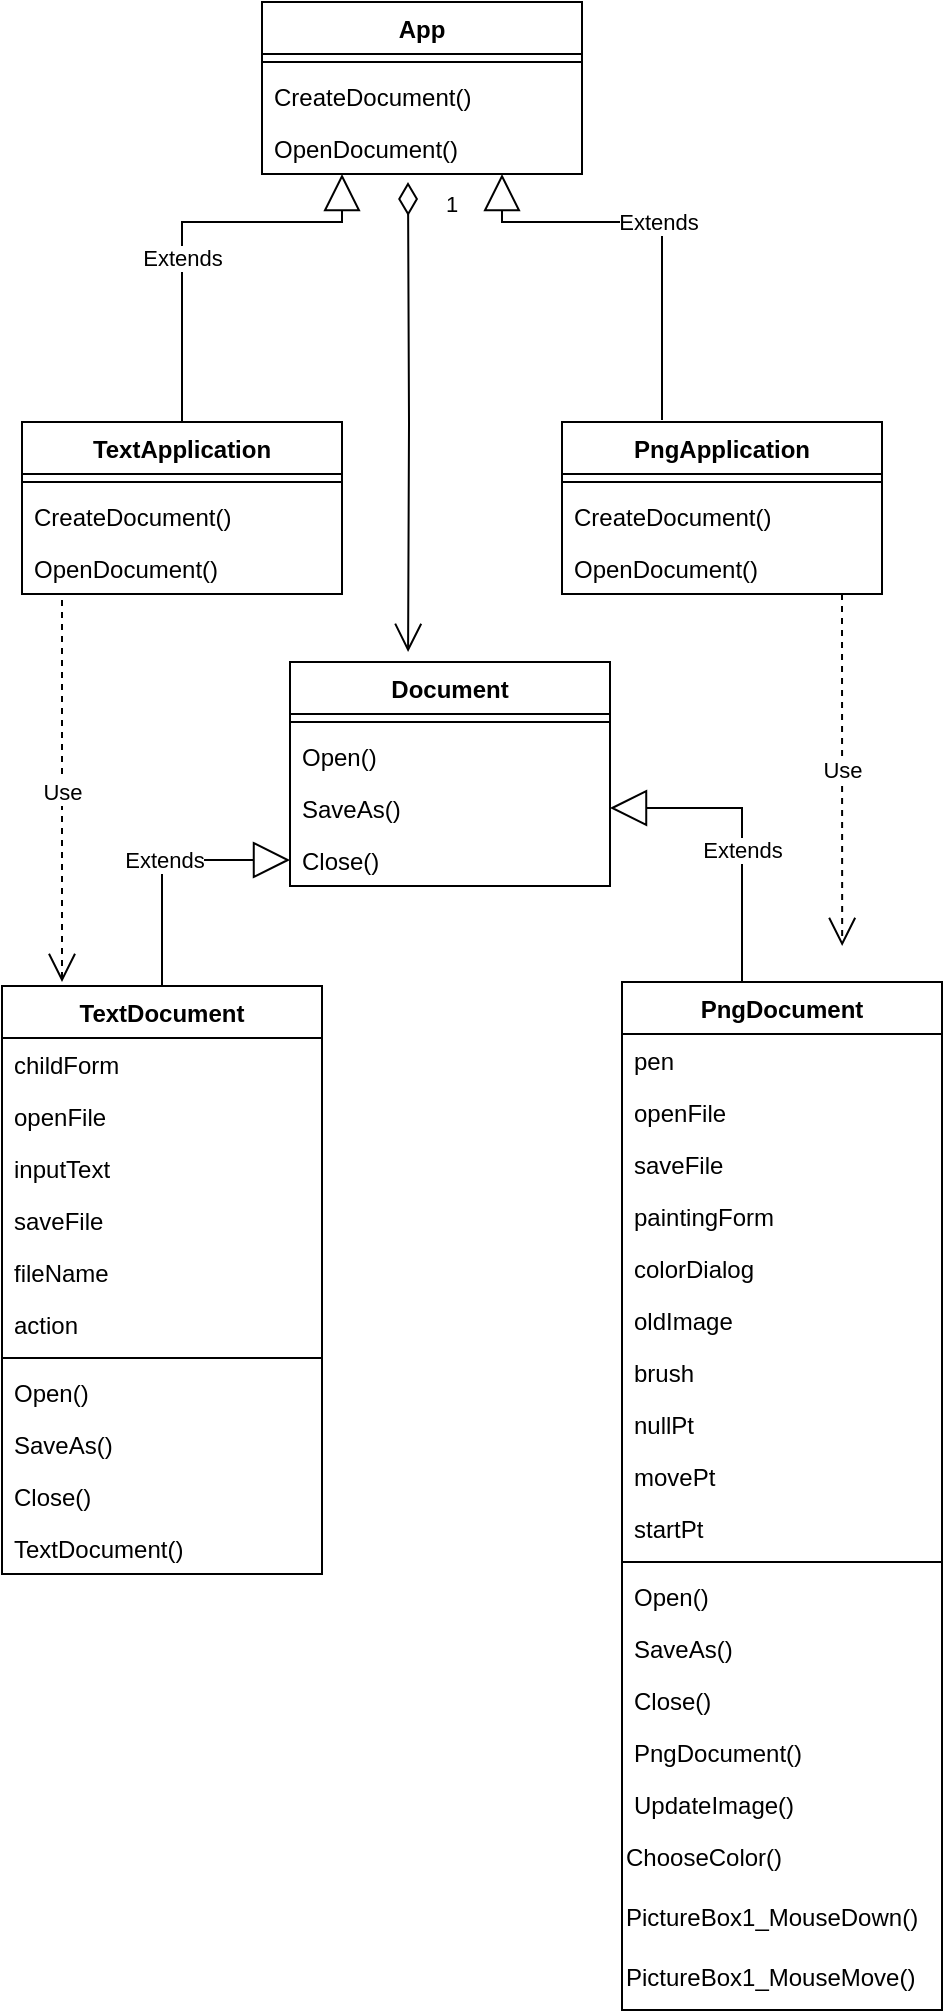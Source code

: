 <mxfile version="15.4.3" type="device"><diagram id="NninsT98ZpOSuyRYnqGf" name="Page-1"><mxGraphModel dx="1439" dy="1093" grid="1" gridSize="10" guides="1" tooltips="1" connect="1" arrows="1" fold="1" page="1" pageScale="1" pageWidth="827" pageHeight="1169" math="0" shadow="0"><root><mxCell id="0"/><mxCell id="1" parent="0"/><mxCell id="c3dA8HyQm_fqvdsoJMy3-1" value="TextApplication" style="swimlane;fontStyle=1;align=center;verticalAlign=top;childLayout=stackLayout;horizontal=1;startSize=26;horizontalStack=0;resizeParent=1;resizeParentMax=0;resizeLast=0;collapsible=1;marginBottom=0;" vertex="1" parent="1"><mxGeometry x="150" y="300" width="160" height="86" as="geometry"/></mxCell><mxCell id="c3dA8HyQm_fqvdsoJMy3-3" value="" style="line;strokeWidth=1;fillColor=none;align=left;verticalAlign=middle;spacingTop=-1;spacingLeft=3;spacingRight=3;rotatable=0;labelPosition=right;points=[];portConstraint=eastwest;" vertex="1" parent="c3dA8HyQm_fqvdsoJMy3-1"><mxGeometry y="26" width="160" height="8" as="geometry"/></mxCell><mxCell id="c3dA8HyQm_fqvdsoJMy3-4" value="CreateDocument()&#10;" style="text;strokeColor=none;fillColor=none;align=left;verticalAlign=top;spacingLeft=4;spacingRight=4;overflow=hidden;rotatable=0;points=[[0,0.5],[1,0.5]];portConstraint=eastwest;" vertex="1" parent="c3dA8HyQm_fqvdsoJMy3-1"><mxGeometry y="34" width="160" height="26" as="geometry"/></mxCell><mxCell id="c3dA8HyQm_fqvdsoJMy3-5" value="OpenDocument()" style="text;strokeColor=none;fillColor=none;align=left;verticalAlign=top;spacingLeft=4;spacingRight=4;overflow=hidden;rotatable=0;points=[[0,0.5],[1,0.5]];portConstraint=eastwest;" vertex="1" parent="c3dA8HyQm_fqvdsoJMy3-1"><mxGeometry y="60" width="160" height="26" as="geometry"/></mxCell><mxCell id="c3dA8HyQm_fqvdsoJMy3-6" value="PngApplication" style="swimlane;fontStyle=1;align=center;verticalAlign=top;childLayout=stackLayout;horizontal=1;startSize=26;horizontalStack=0;resizeParent=1;resizeParentMax=0;resizeLast=0;collapsible=1;marginBottom=0;" vertex="1" parent="1"><mxGeometry x="420" y="300" width="160" height="86" as="geometry"/></mxCell><mxCell id="c3dA8HyQm_fqvdsoJMy3-7" value="" style="line;strokeWidth=1;fillColor=none;align=left;verticalAlign=middle;spacingTop=-1;spacingLeft=3;spacingRight=3;rotatable=0;labelPosition=right;points=[];portConstraint=eastwest;" vertex="1" parent="c3dA8HyQm_fqvdsoJMy3-6"><mxGeometry y="26" width="160" height="8" as="geometry"/></mxCell><mxCell id="c3dA8HyQm_fqvdsoJMy3-8" value="CreateDocument()&#10;" style="text;strokeColor=none;fillColor=none;align=left;verticalAlign=top;spacingLeft=4;spacingRight=4;overflow=hidden;rotatable=0;points=[[0,0.5],[1,0.5]];portConstraint=eastwest;" vertex="1" parent="c3dA8HyQm_fqvdsoJMy3-6"><mxGeometry y="34" width="160" height="26" as="geometry"/></mxCell><mxCell id="c3dA8HyQm_fqvdsoJMy3-9" value="OpenDocument()" style="text;strokeColor=none;fillColor=none;align=left;verticalAlign=top;spacingLeft=4;spacingRight=4;overflow=hidden;rotatable=0;points=[[0,0.5],[1,0.5]];portConstraint=eastwest;" vertex="1" parent="c3dA8HyQm_fqvdsoJMy3-6"><mxGeometry y="60" width="160" height="26" as="geometry"/></mxCell><mxCell id="c3dA8HyQm_fqvdsoJMy3-10" value="App" style="swimlane;fontStyle=1;align=center;verticalAlign=top;childLayout=stackLayout;horizontal=1;startSize=26;horizontalStack=0;resizeParent=1;resizeParentMax=0;resizeLast=0;collapsible=1;marginBottom=0;" vertex="1" parent="1"><mxGeometry x="270" y="90" width="160" height="86" as="geometry"/></mxCell><mxCell id="c3dA8HyQm_fqvdsoJMy3-11" value="" style="line;strokeWidth=1;fillColor=none;align=left;verticalAlign=middle;spacingTop=-1;spacingLeft=3;spacingRight=3;rotatable=0;labelPosition=right;points=[];portConstraint=eastwest;" vertex="1" parent="c3dA8HyQm_fqvdsoJMy3-10"><mxGeometry y="26" width="160" height="8" as="geometry"/></mxCell><mxCell id="c3dA8HyQm_fqvdsoJMy3-12" value="CreateDocument()&#10;" style="text;strokeColor=none;fillColor=none;align=left;verticalAlign=top;spacingLeft=4;spacingRight=4;overflow=hidden;rotatable=0;points=[[0,0.5],[1,0.5]];portConstraint=eastwest;" vertex="1" parent="c3dA8HyQm_fqvdsoJMy3-10"><mxGeometry y="34" width="160" height="26" as="geometry"/></mxCell><mxCell id="c3dA8HyQm_fqvdsoJMy3-13" value="OpenDocument()" style="text;strokeColor=none;fillColor=none;align=left;verticalAlign=top;spacingLeft=4;spacingRight=4;overflow=hidden;rotatable=0;points=[[0,0.5],[1,0.5]];portConstraint=eastwest;" vertex="1" parent="c3dA8HyQm_fqvdsoJMy3-10"><mxGeometry y="60" width="160" height="26" as="geometry"/></mxCell><mxCell id="c3dA8HyQm_fqvdsoJMy3-15" value="Extends" style="endArrow=block;endSize=16;endFill=0;html=1;rounded=0;edgeStyle=orthogonalEdgeStyle;exitX=0.25;exitY=0;exitDx=0;exitDy=0;" edge="1" parent="1" source="c3dA8HyQm_fqvdsoJMy3-1" target="c3dA8HyQm_fqvdsoJMy3-13"><mxGeometry width="160" relative="1" as="geometry"><mxPoint x="240" y="260" as="sourcePoint"/><mxPoint x="400" y="260" as="targetPoint"/><Array as="points"><mxPoint x="230" y="200"/><mxPoint x="310" y="200"/></Array></mxGeometry></mxCell><mxCell id="c3dA8HyQm_fqvdsoJMy3-16" value="Extends" style="endArrow=block;endSize=16;endFill=0;html=1;rounded=0;edgeStyle=orthogonalEdgeStyle;" edge="1" parent="1" target="c3dA8HyQm_fqvdsoJMy3-13"><mxGeometry width="160" relative="1" as="geometry"><mxPoint x="470" y="299" as="sourcePoint"/><mxPoint x="560" y="240" as="targetPoint"/><Array as="points"><mxPoint x="470" y="200"/><mxPoint x="390" y="200"/></Array></mxGeometry></mxCell><mxCell id="c3dA8HyQm_fqvdsoJMy3-17" value="Document" style="swimlane;fontStyle=1;align=center;verticalAlign=top;childLayout=stackLayout;horizontal=1;startSize=26;horizontalStack=0;resizeParent=1;resizeParentMax=0;resizeLast=0;collapsible=1;marginBottom=0;" vertex="1" parent="1"><mxGeometry x="284" y="420" width="160" height="112" as="geometry"/></mxCell><mxCell id="c3dA8HyQm_fqvdsoJMy3-18" value="" style="line;strokeWidth=1;fillColor=none;align=left;verticalAlign=middle;spacingTop=-1;spacingLeft=3;spacingRight=3;rotatable=0;labelPosition=right;points=[];portConstraint=eastwest;" vertex="1" parent="c3dA8HyQm_fqvdsoJMy3-17"><mxGeometry y="26" width="160" height="8" as="geometry"/></mxCell><mxCell id="c3dA8HyQm_fqvdsoJMy3-19" value="Open()" style="text;strokeColor=none;fillColor=none;align=left;verticalAlign=top;spacingLeft=4;spacingRight=4;overflow=hidden;rotatable=0;points=[[0,0.5],[1,0.5]];portConstraint=eastwest;" vertex="1" parent="c3dA8HyQm_fqvdsoJMy3-17"><mxGeometry y="34" width="160" height="26" as="geometry"/></mxCell><mxCell id="c3dA8HyQm_fqvdsoJMy3-20" value="SaveAs()" style="text;strokeColor=none;fillColor=none;align=left;verticalAlign=top;spacingLeft=4;spacingRight=4;overflow=hidden;rotatable=0;points=[[0,0.5],[1,0.5]];portConstraint=eastwest;" vertex="1" parent="c3dA8HyQm_fqvdsoJMy3-17"><mxGeometry y="60" width="160" height="26" as="geometry"/></mxCell><mxCell id="c3dA8HyQm_fqvdsoJMy3-21" value="Close()" style="text;strokeColor=none;fillColor=none;align=left;verticalAlign=top;spacingLeft=4;spacingRight=4;overflow=hidden;rotatable=0;points=[[0,0.5],[1,0.5]];portConstraint=eastwest;" vertex="1" parent="c3dA8HyQm_fqvdsoJMy3-17"><mxGeometry y="86" width="160" height="26" as="geometry"/></mxCell><mxCell id="c3dA8HyQm_fqvdsoJMy3-22" value="1" style="endArrow=open;html=1;endSize=12;startArrow=diamondThin;startSize=14;startFill=0;edgeStyle=orthogonalEdgeStyle;align=left;verticalAlign=bottom;rounded=0;entryX=0.369;entryY=-0.045;entryDx=0;entryDy=0;entryPerimeter=0;" edge="1" parent="1" target="c3dA8HyQm_fqvdsoJMy3-17"><mxGeometry x="-0.83" y="17" relative="1" as="geometry"><mxPoint x="343" y="180" as="sourcePoint"/><mxPoint x="500" y="280" as="targetPoint"/><mxPoint as="offset"/></mxGeometry></mxCell><mxCell id="c3dA8HyQm_fqvdsoJMy3-23" value="TextDocument" style="swimlane;fontStyle=1;align=center;verticalAlign=top;childLayout=stackLayout;horizontal=1;startSize=26;horizontalStack=0;resizeParent=1;resizeParentMax=0;resizeLast=0;collapsible=1;marginBottom=0;" vertex="1" parent="1"><mxGeometry x="140" y="582" width="160" height="294" as="geometry"/></mxCell><mxCell id="c3dA8HyQm_fqvdsoJMy3-49" value="childForm" style="text;strokeColor=none;fillColor=none;align=left;verticalAlign=top;spacingLeft=4;spacingRight=4;overflow=hidden;rotatable=0;points=[[0,0.5],[1,0.5]];portConstraint=eastwest;" vertex="1" parent="c3dA8HyQm_fqvdsoJMy3-23"><mxGeometry y="26" width="160" height="26" as="geometry"/></mxCell><mxCell id="c3dA8HyQm_fqvdsoJMy3-50" value="openFile" style="text;strokeColor=none;fillColor=none;align=left;verticalAlign=top;spacingLeft=4;spacingRight=4;overflow=hidden;rotatable=0;points=[[0,0.5],[1,0.5]];portConstraint=eastwest;" vertex="1" parent="c3dA8HyQm_fqvdsoJMy3-23"><mxGeometry y="52" width="160" height="26" as="geometry"/></mxCell><mxCell id="c3dA8HyQm_fqvdsoJMy3-51" value="inputText" style="text;strokeColor=none;fillColor=none;align=left;verticalAlign=top;spacingLeft=4;spacingRight=4;overflow=hidden;rotatable=0;points=[[0,0.5],[1,0.5]];portConstraint=eastwest;" vertex="1" parent="c3dA8HyQm_fqvdsoJMy3-23"><mxGeometry y="78" width="160" height="26" as="geometry"/></mxCell><mxCell id="c3dA8HyQm_fqvdsoJMy3-52" value="saveFile" style="text;strokeColor=none;fillColor=none;align=left;verticalAlign=top;spacingLeft=4;spacingRight=4;overflow=hidden;rotatable=0;points=[[0,0.5],[1,0.5]];portConstraint=eastwest;" vertex="1" parent="c3dA8HyQm_fqvdsoJMy3-23"><mxGeometry y="104" width="160" height="26" as="geometry"/></mxCell><mxCell id="c3dA8HyQm_fqvdsoJMy3-53" value="fileName" style="text;strokeColor=none;fillColor=none;align=left;verticalAlign=top;spacingLeft=4;spacingRight=4;overflow=hidden;rotatable=0;points=[[0,0.5],[1,0.5]];portConstraint=eastwest;" vertex="1" parent="c3dA8HyQm_fqvdsoJMy3-23"><mxGeometry y="130" width="160" height="26" as="geometry"/></mxCell><mxCell id="c3dA8HyQm_fqvdsoJMy3-54" value="action" style="text;strokeColor=none;fillColor=none;align=left;verticalAlign=top;spacingLeft=4;spacingRight=4;overflow=hidden;rotatable=0;points=[[0,0.5],[1,0.5]];portConstraint=eastwest;" vertex="1" parent="c3dA8HyQm_fqvdsoJMy3-23"><mxGeometry y="156" width="160" height="26" as="geometry"/></mxCell><mxCell id="c3dA8HyQm_fqvdsoJMy3-24" value="" style="line;strokeWidth=1;fillColor=none;align=left;verticalAlign=middle;spacingTop=-1;spacingLeft=3;spacingRight=3;rotatable=0;labelPosition=right;points=[];portConstraint=eastwest;" vertex="1" parent="c3dA8HyQm_fqvdsoJMy3-23"><mxGeometry y="182" width="160" height="8" as="geometry"/></mxCell><mxCell id="c3dA8HyQm_fqvdsoJMy3-25" value="Open()" style="text;strokeColor=none;fillColor=none;align=left;verticalAlign=top;spacingLeft=4;spacingRight=4;overflow=hidden;rotatable=0;points=[[0,0.5],[1,0.5]];portConstraint=eastwest;" vertex="1" parent="c3dA8HyQm_fqvdsoJMy3-23"><mxGeometry y="190" width="160" height="26" as="geometry"/></mxCell><mxCell id="c3dA8HyQm_fqvdsoJMy3-26" value="SaveAs()" style="text;strokeColor=none;fillColor=none;align=left;verticalAlign=top;spacingLeft=4;spacingRight=4;overflow=hidden;rotatable=0;points=[[0,0.5],[1,0.5]];portConstraint=eastwest;" vertex="1" parent="c3dA8HyQm_fqvdsoJMy3-23"><mxGeometry y="216" width="160" height="26" as="geometry"/></mxCell><mxCell id="c3dA8HyQm_fqvdsoJMy3-37" value="Close()" style="text;strokeColor=none;fillColor=none;align=left;verticalAlign=top;spacingLeft=4;spacingRight=4;overflow=hidden;rotatable=0;points=[[0,0.5],[1,0.5]];portConstraint=eastwest;" vertex="1" parent="c3dA8HyQm_fqvdsoJMy3-23"><mxGeometry y="242" width="160" height="26" as="geometry"/></mxCell><mxCell id="c3dA8HyQm_fqvdsoJMy3-38" value="TextDocument()" style="text;strokeColor=none;fillColor=none;align=left;verticalAlign=top;spacingLeft=4;spacingRight=4;overflow=hidden;rotatable=0;points=[[0,0.5],[1,0.5]];portConstraint=eastwest;" vertex="1" parent="c3dA8HyQm_fqvdsoJMy3-23"><mxGeometry y="268" width="160" height="26" as="geometry"/></mxCell><mxCell id="c3dA8HyQm_fqvdsoJMy3-27" value="PngDocument" style="swimlane;fontStyle=1;align=center;verticalAlign=top;childLayout=stackLayout;horizontal=1;startSize=26;horizontalStack=0;resizeParent=1;resizeParentMax=0;resizeLast=0;collapsible=1;marginBottom=0;" vertex="1" parent="1"><mxGeometry x="450" y="580" width="160" height="514" as="geometry"/></mxCell><mxCell id="c3dA8HyQm_fqvdsoJMy3-55" value="pen" style="text;strokeColor=none;fillColor=none;align=left;verticalAlign=top;spacingLeft=4;spacingRight=4;overflow=hidden;rotatable=0;points=[[0,0.5],[1,0.5]];portConstraint=eastwest;" vertex="1" parent="c3dA8HyQm_fqvdsoJMy3-27"><mxGeometry y="26" width="160" height="26" as="geometry"/></mxCell><mxCell id="c3dA8HyQm_fqvdsoJMy3-56" value="openFile" style="text;strokeColor=none;fillColor=none;align=left;verticalAlign=top;spacingLeft=4;spacingRight=4;overflow=hidden;rotatable=0;points=[[0,0.5],[1,0.5]];portConstraint=eastwest;" vertex="1" parent="c3dA8HyQm_fqvdsoJMy3-27"><mxGeometry y="52" width="160" height="26" as="geometry"/></mxCell><mxCell id="c3dA8HyQm_fqvdsoJMy3-57" value="saveFile" style="text;strokeColor=none;fillColor=none;align=left;verticalAlign=top;spacingLeft=4;spacingRight=4;overflow=hidden;rotatable=0;points=[[0,0.5],[1,0.5]];portConstraint=eastwest;" vertex="1" parent="c3dA8HyQm_fqvdsoJMy3-27"><mxGeometry y="78" width="160" height="26" as="geometry"/></mxCell><mxCell id="c3dA8HyQm_fqvdsoJMy3-58" value="paintingForm" style="text;strokeColor=none;fillColor=none;align=left;verticalAlign=top;spacingLeft=4;spacingRight=4;overflow=hidden;rotatable=0;points=[[0,0.5],[1,0.5]];portConstraint=eastwest;" vertex="1" parent="c3dA8HyQm_fqvdsoJMy3-27"><mxGeometry y="104" width="160" height="26" as="geometry"/></mxCell><mxCell id="c3dA8HyQm_fqvdsoJMy3-61" value="colorDialog" style="text;strokeColor=none;fillColor=none;align=left;verticalAlign=top;spacingLeft=4;spacingRight=4;overflow=hidden;rotatable=0;points=[[0,0.5],[1,0.5]];portConstraint=eastwest;" vertex="1" parent="c3dA8HyQm_fqvdsoJMy3-27"><mxGeometry y="130" width="160" height="26" as="geometry"/></mxCell><mxCell id="c3dA8HyQm_fqvdsoJMy3-60" value="oldImage" style="text;strokeColor=none;fillColor=none;align=left;verticalAlign=top;spacingLeft=4;spacingRight=4;overflow=hidden;rotatable=0;points=[[0,0.5],[1,0.5]];portConstraint=eastwest;" vertex="1" parent="c3dA8HyQm_fqvdsoJMy3-27"><mxGeometry y="156" width="160" height="26" as="geometry"/></mxCell><mxCell id="c3dA8HyQm_fqvdsoJMy3-59" value="brush" style="text;strokeColor=none;fillColor=none;align=left;verticalAlign=top;spacingLeft=4;spacingRight=4;overflow=hidden;rotatable=0;points=[[0,0.5],[1,0.5]];portConstraint=eastwest;" vertex="1" parent="c3dA8HyQm_fqvdsoJMy3-27"><mxGeometry y="182" width="160" height="26" as="geometry"/></mxCell><mxCell id="c3dA8HyQm_fqvdsoJMy3-62" value="nullPt" style="text;strokeColor=none;fillColor=none;align=left;verticalAlign=top;spacingLeft=4;spacingRight=4;overflow=hidden;rotatable=0;points=[[0,0.5],[1,0.5]];portConstraint=eastwest;" vertex="1" parent="c3dA8HyQm_fqvdsoJMy3-27"><mxGeometry y="208" width="160" height="26" as="geometry"/></mxCell><mxCell id="c3dA8HyQm_fqvdsoJMy3-63" value="movePt" style="text;strokeColor=none;fillColor=none;align=left;verticalAlign=top;spacingLeft=4;spacingRight=4;overflow=hidden;rotatable=0;points=[[0,0.5],[1,0.5]];portConstraint=eastwest;" vertex="1" parent="c3dA8HyQm_fqvdsoJMy3-27"><mxGeometry y="234" width="160" height="26" as="geometry"/></mxCell><mxCell id="c3dA8HyQm_fqvdsoJMy3-64" value="startPt" style="text;strokeColor=none;fillColor=none;align=left;verticalAlign=top;spacingLeft=4;spacingRight=4;overflow=hidden;rotatable=0;points=[[0,0.5],[1,0.5]];portConstraint=eastwest;" vertex="1" parent="c3dA8HyQm_fqvdsoJMy3-27"><mxGeometry y="260" width="160" height="26" as="geometry"/></mxCell><mxCell id="c3dA8HyQm_fqvdsoJMy3-28" value="" style="line;strokeWidth=1;fillColor=none;align=left;verticalAlign=middle;spacingTop=-1;spacingLeft=3;spacingRight=3;rotatable=0;labelPosition=right;points=[];portConstraint=eastwest;" vertex="1" parent="c3dA8HyQm_fqvdsoJMy3-27"><mxGeometry y="286" width="160" height="8" as="geometry"/></mxCell><mxCell id="c3dA8HyQm_fqvdsoJMy3-39" value="Open()" style="text;strokeColor=none;fillColor=none;align=left;verticalAlign=top;spacingLeft=4;spacingRight=4;overflow=hidden;rotatable=0;points=[[0,0.5],[1,0.5]];portConstraint=eastwest;" vertex="1" parent="c3dA8HyQm_fqvdsoJMy3-27"><mxGeometry y="294" width="160" height="26" as="geometry"/></mxCell><mxCell id="c3dA8HyQm_fqvdsoJMy3-40" value="SaveAs()" style="text;strokeColor=none;fillColor=none;align=left;verticalAlign=top;spacingLeft=4;spacingRight=4;overflow=hidden;rotatable=0;points=[[0,0.5],[1,0.5]];portConstraint=eastwest;" vertex="1" parent="c3dA8HyQm_fqvdsoJMy3-27"><mxGeometry y="320" width="160" height="26" as="geometry"/></mxCell><mxCell id="c3dA8HyQm_fqvdsoJMy3-41" value="Close()" style="text;strokeColor=none;fillColor=none;align=left;verticalAlign=top;spacingLeft=4;spacingRight=4;overflow=hidden;rotatable=0;points=[[0,0.5],[1,0.5]];portConstraint=eastwest;" vertex="1" parent="c3dA8HyQm_fqvdsoJMy3-27"><mxGeometry y="346" width="160" height="26" as="geometry"/></mxCell><mxCell id="c3dA8HyQm_fqvdsoJMy3-42" value="PngDocument()" style="text;strokeColor=none;fillColor=none;align=left;verticalAlign=top;spacingLeft=4;spacingRight=4;overflow=hidden;rotatable=0;points=[[0,0.5],[1,0.5]];portConstraint=eastwest;" vertex="1" parent="c3dA8HyQm_fqvdsoJMy3-27"><mxGeometry y="372" width="160" height="26" as="geometry"/></mxCell><mxCell id="c3dA8HyQm_fqvdsoJMy3-43" value="UpdateImage()" style="text;strokeColor=none;fillColor=none;align=left;verticalAlign=top;spacingLeft=4;spacingRight=4;overflow=hidden;rotatable=0;points=[[0,0.5],[1,0.5]];portConstraint=eastwest;" vertex="1" parent="c3dA8HyQm_fqvdsoJMy3-27"><mxGeometry y="398" width="160" height="26" as="geometry"/></mxCell><mxCell id="c3dA8HyQm_fqvdsoJMy3-44" value="ChooseColor()" style="text;whiteSpace=wrap;html=1;" vertex="1" parent="c3dA8HyQm_fqvdsoJMy3-27"><mxGeometry y="424" width="160" height="30" as="geometry"/></mxCell><mxCell id="c3dA8HyQm_fqvdsoJMy3-45" value="PictureBox1_MouseDown()" style="text;whiteSpace=wrap;html=1;" vertex="1" parent="c3dA8HyQm_fqvdsoJMy3-27"><mxGeometry y="454" width="160" height="30" as="geometry"/></mxCell><mxCell id="c3dA8HyQm_fqvdsoJMy3-46" value="PictureBox1_MouseMove()" style="text;whiteSpace=wrap;html=1;" vertex="1" parent="c3dA8HyQm_fqvdsoJMy3-27"><mxGeometry y="484" width="160" height="30" as="geometry"/></mxCell><mxCell id="c3dA8HyQm_fqvdsoJMy3-31" value="Extends" style="endArrow=block;endSize=16;endFill=0;html=1;rounded=0;edgeStyle=orthogonalEdgeStyle;entryX=0;entryY=0.5;entryDx=0;entryDy=0;" edge="1" parent="1" source="c3dA8HyQm_fqvdsoJMy3-23" target="c3dA8HyQm_fqvdsoJMy3-21"><mxGeometry width="160" relative="1" as="geometry"><mxPoint x="160" y="550" as="sourcePoint"/><mxPoint x="320" y="550" as="targetPoint"/></mxGeometry></mxCell><mxCell id="c3dA8HyQm_fqvdsoJMy3-32" value="Extends" style="endArrow=block;endSize=16;endFill=0;html=1;rounded=0;edgeStyle=orthogonalEdgeStyle;exitX=0.25;exitY=0;exitDx=0;exitDy=0;entryX=1;entryY=0.5;entryDx=0;entryDy=0;" edge="1" parent="1" source="c3dA8HyQm_fqvdsoJMy3-27" target="c3dA8HyQm_fqvdsoJMy3-20"><mxGeometry width="160" relative="1" as="geometry"><mxPoint x="480" y="520" as="sourcePoint"/><mxPoint x="640" y="520" as="targetPoint"/><Array as="points"><mxPoint x="510" y="580"/><mxPoint x="510" y="493"/></Array></mxGeometry></mxCell><mxCell id="c3dA8HyQm_fqvdsoJMy3-33" value="Use" style="endArrow=open;endSize=12;dashed=1;html=1;rounded=0;edgeStyle=orthogonalEdgeStyle;entryX=0.688;entryY=-0.035;entryDx=0;entryDy=0;entryPerimeter=0;" edge="1" parent="1" source="c3dA8HyQm_fqvdsoJMy3-9" target="c3dA8HyQm_fqvdsoJMy3-27"><mxGeometry width="160" relative="1" as="geometry"><mxPoint x="540" y="388" as="sourcePoint"/><mxPoint x="720" y="440" as="targetPoint"/><Array as="points"><mxPoint x="560" y="390"/><mxPoint x="560" y="390"/></Array></mxGeometry></mxCell><mxCell id="c3dA8HyQm_fqvdsoJMy3-35" value="Use" style="endArrow=open;endSize=12;dashed=1;html=1;rounded=0;edgeStyle=orthogonalEdgeStyle;" edge="1" parent="1"><mxGeometry width="160" relative="1" as="geometry"><mxPoint x="170" y="389" as="sourcePoint"/><mxPoint x="170" y="580" as="targetPoint"/><Array as="points"><mxPoint x="170" y="389"/></Array></mxGeometry></mxCell></root></mxGraphModel></diagram></mxfile>